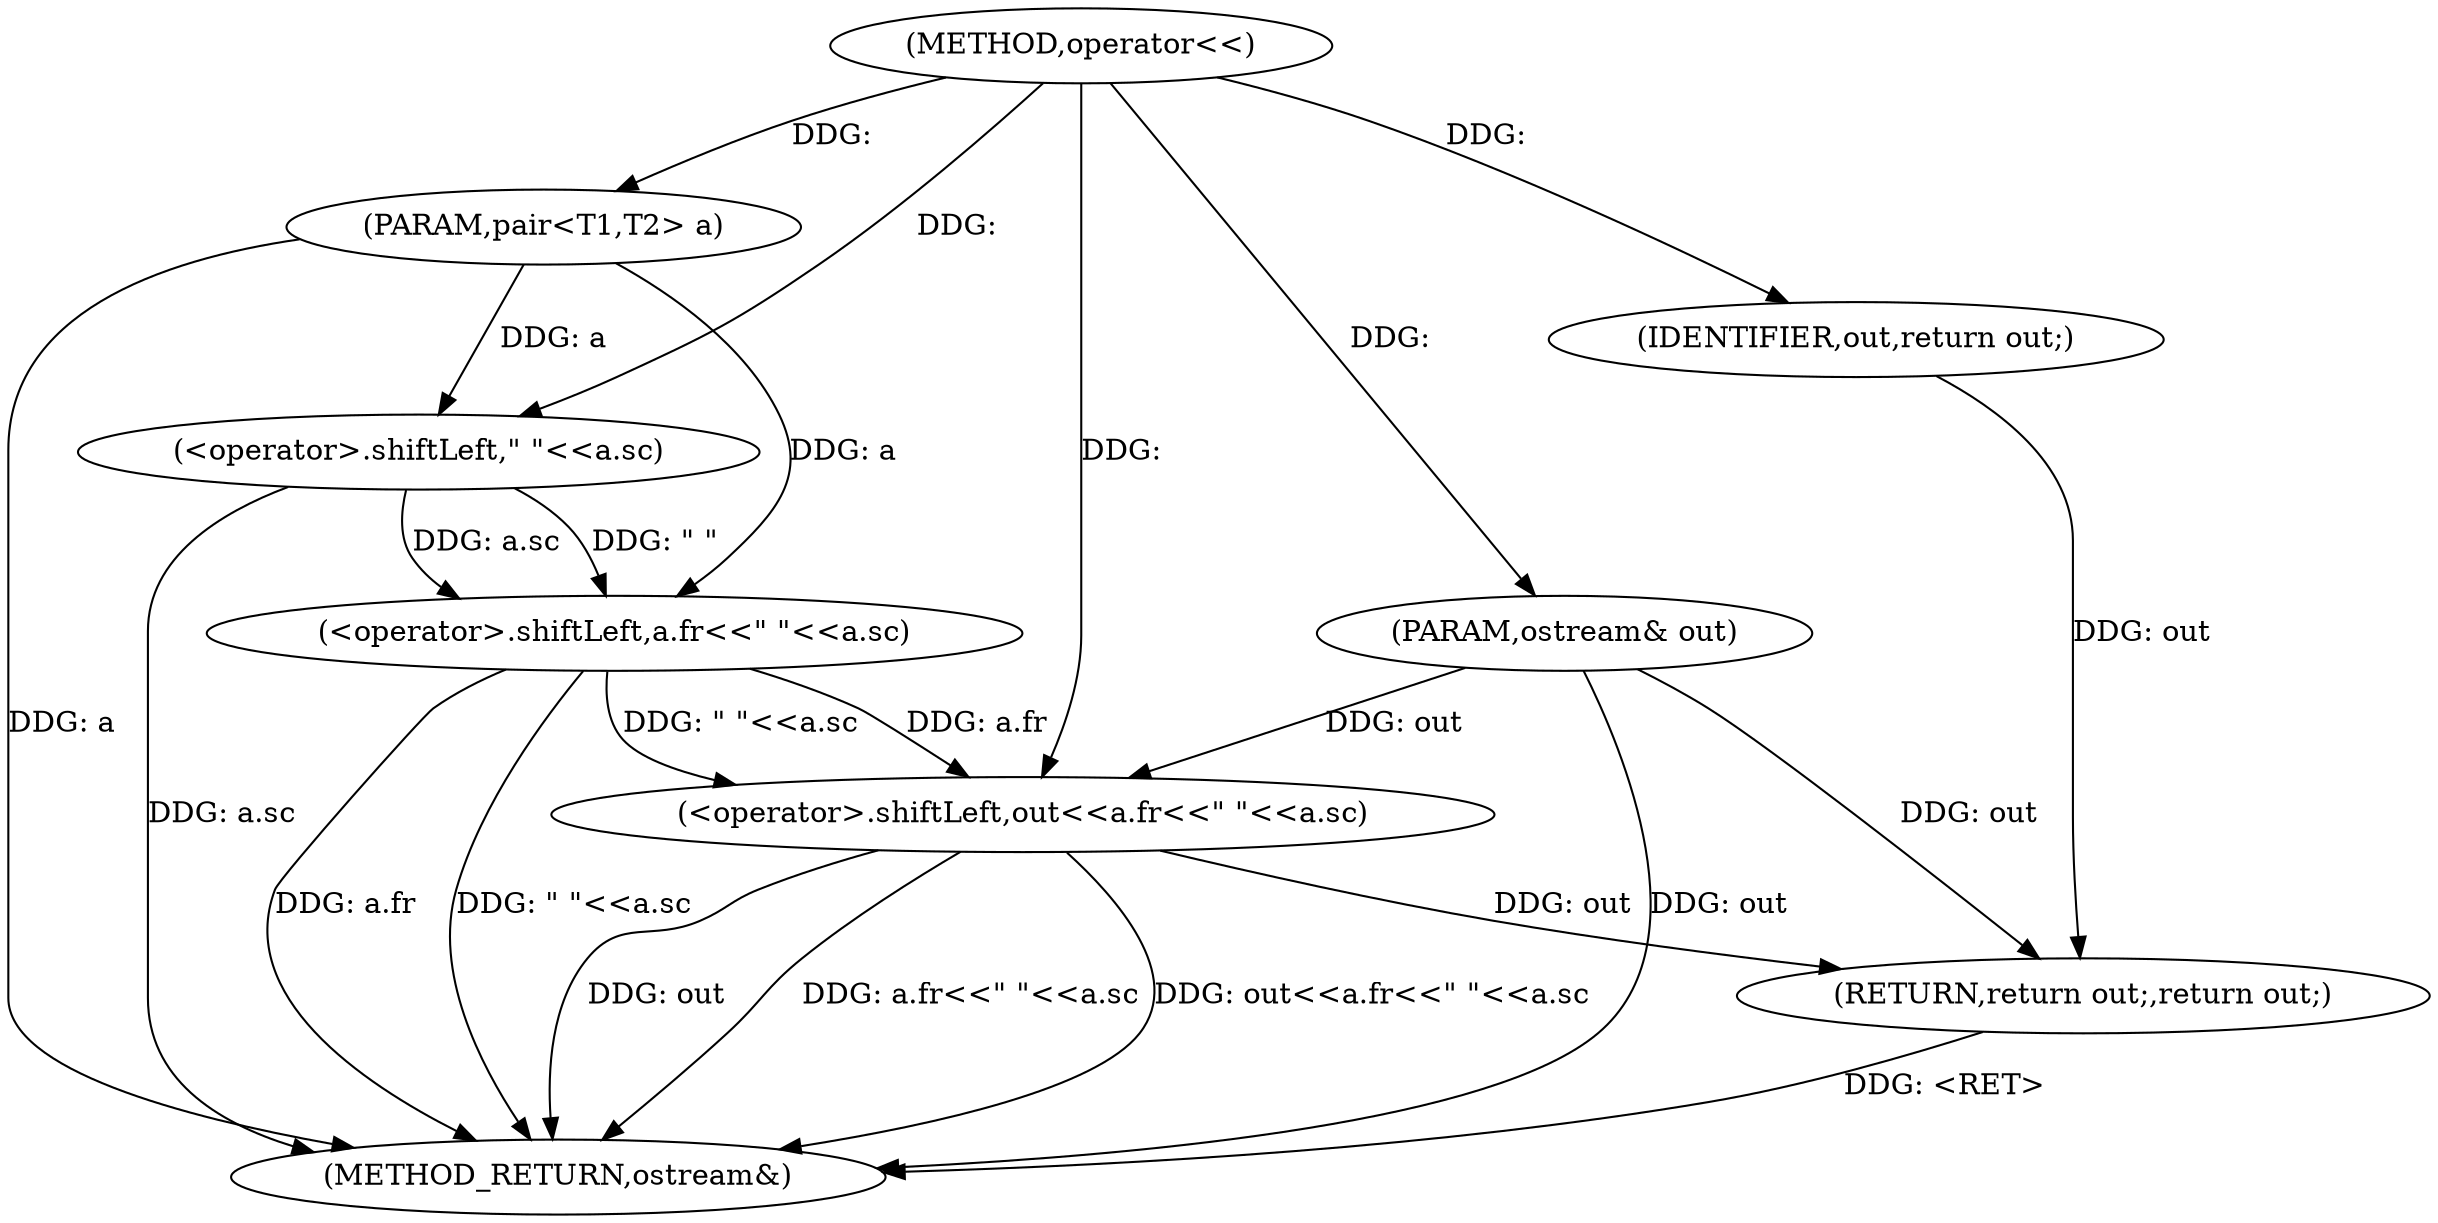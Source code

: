 digraph "operator<<" {  
"1000122" [label = "(METHOD,operator<<)" ]
"1000139" [label = "(METHOD_RETURN,ostream&)" ]
"1000123" [label = "(PARAM,ostream& out)" ]
"1000124" [label = "(PARAM,pair<T1,T2> a)" ]
"1000126" [label = "(<operator>.shiftLeft,out<<a.fr<<\" \"<<a.sc)" ]
"1000137" [label = "(RETURN,return out;,return out;)" ]
"1000138" [label = "(IDENTIFIER,out,return out;)" ]
"1000128" [label = "(<operator>.shiftLeft,a.fr<<\" \"<<a.sc)" ]
"1000132" [label = "(<operator>.shiftLeft,\" \"<<a.sc)" ]
  "1000123" -> "1000139"  [ label = "DDG: out"] 
  "1000124" -> "1000139"  [ label = "DDG: a"] 
  "1000126" -> "1000139"  [ label = "DDG: out"] 
  "1000128" -> "1000139"  [ label = "DDG: a.fr"] 
  "1000132" -> "1000139"  [ label = "DDG: a.sc"] 
  "1000128" -> "1000139"  [ label = "DDG: \" \"<<a.sc"] 
  "1000126" -> "1000139"  [ label = "DDG: a.fr<<\" \"<<a.sc"] 
  "1000126" -> "1000139"  [ label = "DDG: out<<a.fr<<\" \"<<a.sc"] 
  "1000137" -> "1000139"  [ label = "DDG: <RET>"] 
  "1000122" -> "1000123"  [ label = "DDG: "] 
  "1000122" -> "1000124"  [ label = "DDG: "] 
  "1000138" -> "1000137"  [ label = "DDG: out"] 
  "1000126" -> "1000137"  [ label = "DDG: out"] 
  "1000123" -> "1000137"  [ label = "DDG: out"] 
  "1000123" -> "1000126"  [ label = "DDG: out"] 
  "1000122" -> "1000126"  [ label = "DDG: "] 
  "1000128" -> "1000126"  [ label = "DDG: \" \"<<a.sc"] 
  "1000128" -> "1000126"  [ label = "DDG: a.fr"] 
  "1000122" -> "1000138"  [ label = "DDG: "] 
  "1000124" -> "1000128"  [ label = "DDG: a"] 
  "1000132" -> "1000128"  [ label = "DDG: \" \""] 
  "1000132" -> "1000128"  [ label = "DDG: a.sc"] 
  "1000122" -> "1000132"  [ label = "DDG: "] 
  "1000124" -> "1000132"  [ label = "DDG: a"] 
}
